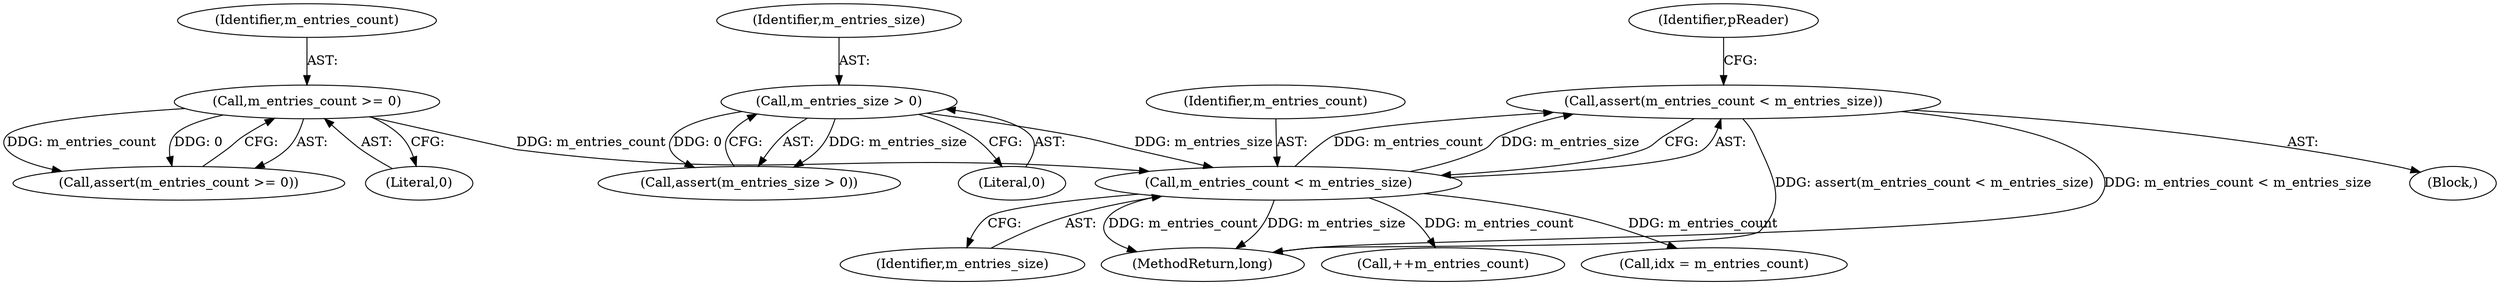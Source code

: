 digraph "0_Android_cc274e2abe8b2a6698a5c47d8aa4bb45f1f9538d_4@API" {
"1000130" [label="(Call,assert(m_entries_count < m_entries_size))"];
"1000131" [label="(Call,m_entries_count < m_entries_size)"];
"1000127" [label="(Call,m_entries_count >= 0)"];
"1000123" [label="(Call,m_entries_size > 0)"];
"1000133" [label="(Identifier,m_entries_size)"];
"1000127" [label="(Call,m_entries_count >= 0)"];
"1000135" [label="(Identifier,pReader)"];
"1000395" [label="(MethodReturn,long)"];
"1000384" [label="(Call,++m_entries_count)"];
"1000129" [label="(Literal,0)"];
"1000339" [label="(Call,idx = m_entries_count)"];
"1000130" [label="(Call,assert(m_entries_count < m_entries_size))"];
"1000119" [label="(Block,)"];
"1000128" [label="(Identifier,m_entries_count)"];
"1000122" [label="(Call,assert(m_entries_size > 0))"];
"1000126" [label="(Call,assert(m_entries_count >= 0))"];
"1000125" [label="(Literal,0)"];
"1000132" [label="(Identifier,m_entries_count)"];
"1000123" [label="(Call,m_entries_size > 0)"];
"1000124" [label="(Identifier,m_entries_size)"];
"1000131" [label="(Call,m_entries_count < m_entries_size)"];
"1000130" -> "1000119"  [label="AST: "];
"1000130" -> "1000131"  [label="CFG: "];
"1000131" -> "1000130"  [label="AST: "];
"1000135" -> "1000130"  [label="CFG: "];
"1000130" -> "1000395"  [label="DDG: assert(m_entries_count < m_entries_size)"];
"1000130" -> "1000395"  [label="DDG: m_entries_count < m_entries_size"];
"1000131" -> "1000130"  [label="DDG: m_entries_count"];
"1000131" -> "1000130"  [label="DDG: m_entries_size"];
"1000131" -> "1000133"  [label="CFG: "];
"1000132" -> "1000131"  [label="AST: "];
"1000133" -> "1000131"  [label="AST: "];
"1000131" -> "1000395"  [label="DDG: m_entries_count"];
"1000131" -> "1000395"  [label="DDG: m_entries_size"];
"1000127" -> "1000131"  [label="DDG: m_entries_count"];
"1000123" -> "1000131"  [label="DDG: m_entries_size"];
"1000131" -> "1000339"  [label="DDG: m_entries_count"];
"1000131" -> "1000384"  [label="DDG: m_entries_count"];
"1000127" -> "1000126"  [label="AST: "];
"1000127" -> "1000129"  [label="CFG: "];
"1000128" -> "1000127"  [label="AST: "];
"1000129" -> "1000127"  [label="AST: "];
"1000126" -> "1000127"  [label="CFG: "];
"1000127" -> "1000126"  [label="DDG: m_entries_count"];
"1000127" -> "1000126"  [label="DDG: 0"];
"1000123" -> "1000122"  [label="AST: "];
"1000123" -> "1000125"  [label="CFG: "];
"1000124" -> "1000123"  [label="AST: "];
"1000125" -> "1000123"  [label="AST: "];
"1000122" -> "1000123"  [label="CFG: "];
"1000123" -> "1000122"  [label="DDG: m_entries_size"];
"1000123" -> "1000122"  [label="DDG: 0"];
}
